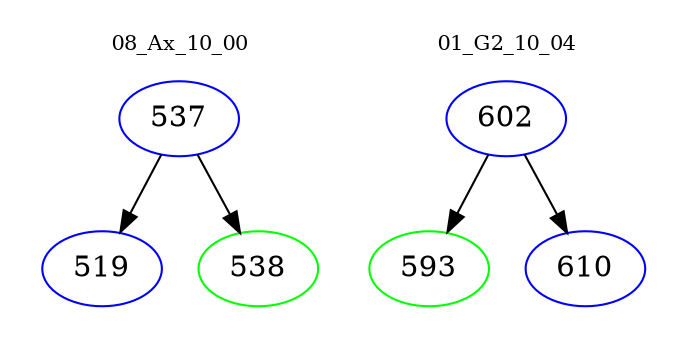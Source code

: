 digraph{
subgraph cluster_0 {
color = white
label = "08_Ax_10_00";
fontsize=10;
T0_537 [label="537", color="blue"]
T0_537 -> T0_519 [color="black"]
T0_519 [label="519", color="blue"]
T0_537 -> T0_538 [color="black"]
T0_538 [label="538", color="green"]
}
subgraph cluster_1 {
color = white
label = "01_G2_10_04";
fontsize=10;
T1_602 [label="602", color="blue"]
T1_602 -> T1_593 [color="black"]
T1_593 [label="593", color="green"]
T1_602 -> T1_610 [color="black"]
T1_610 [label="610", color="blue"]
}
}
